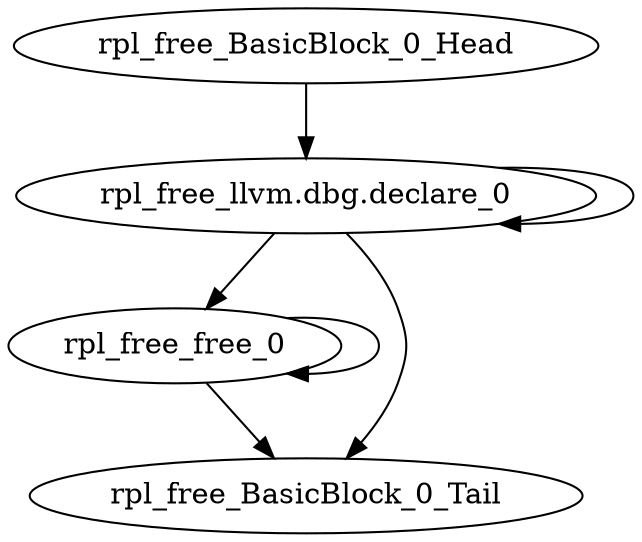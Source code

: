 digraph G {
    "rpl_free_BasicBlock_0_Head" -> "rpl_free_llvm.dbg.declare_0"
    "rpl_free_free_0" -> "rpl_free_BasicBlock_0_Tail"
    "rpl_free_free_0" -> "rpl_free_free_0"
    "rpl_free_llvm.dbg.declare_0" -> "rpl_free_BasicBlock_0_Tail"
    "rpl_free_llvm.dbg.declare_0" -> "rpl_free_free_0"
    "rpl_free_llvm.dbg.declare_0" -> "rpl_free_llvm.dbg.declare_0"
}
